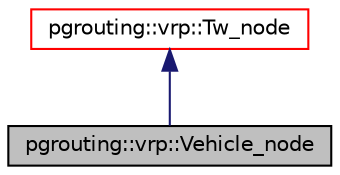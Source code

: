 digraph "pgrouting::vrp::Vehicle_node"
{
  edge [fontname="Helvetica",fontsize="10",labelfontname="Helvetica",labelfontsize="10"];
  node [fontname="Helvetica",fontsize="10",shape=record];
  Node1 [label="pgrouting::vrp::Vehicle_node",height=0.2,width=0.4,color="black", fillcolor="grey75", style="filled" fontcolor="black"];
  Node2 -> Node1 [dir="back",color="midnightblue",fontsize="10",style="solid",fontname="Helvetica"];
  Node2 [label="pgrouting::vrp::Tw_node",height=0.2,width=0.4,color="red", fillcolor="white", style="filled",URL="$classpgrouting_1_1vrp_1_1Tw__node.html",tooltip="Extends the Node class to create a Node with time window attributes. "];
}

